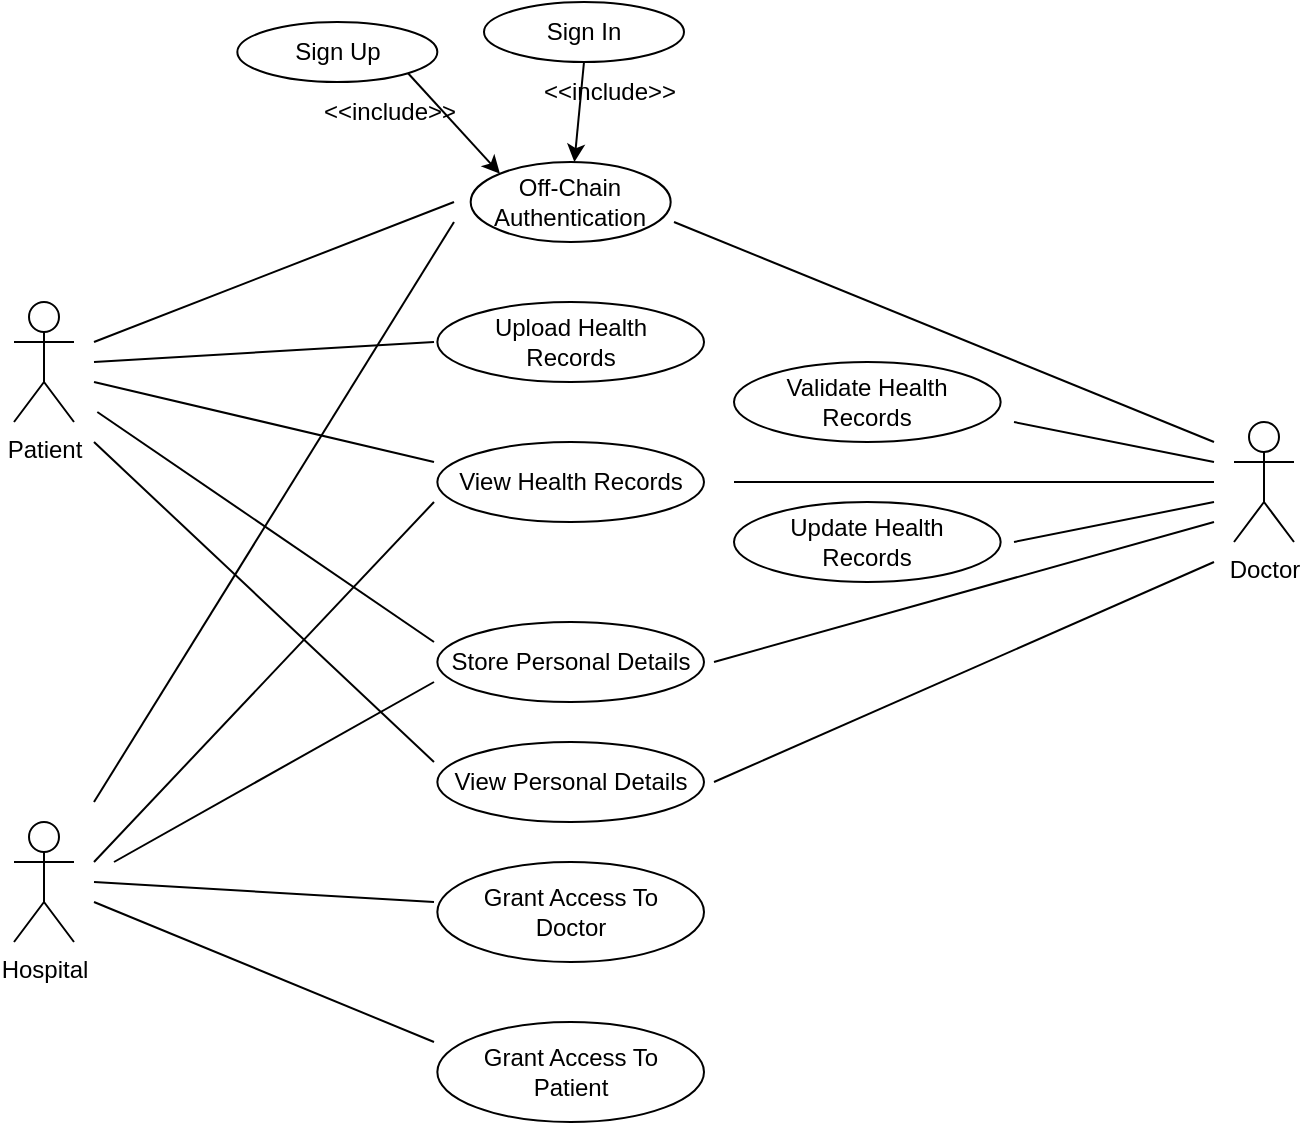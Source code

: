 <mxfile version="16.5.1" type="device"><diagram id="T7t2575CGGcUv5VlUR8q" name="Page-1"><mxGraphModel dx="415" dy="256" grid="1" gridSize="10" guides="1" tooltips="1" connect="1" arrows="1" fold="1" page="1" pageScale="1" pageWidth="827" pageHeight="1169" math="0" shadow="0"><root><mxCell id="0"/><mxCell id="1" parent="0"/><mxCell id="2kdNf68cK13ZKy9ZMxrV-2" value="View Health Records" style="ellipse;whiteSpace=wrap;html=1;" parent="1" vertex="1"><mxGeometry x="331.67" y="260" width="133.33" height="40" as="geometry"/></mxCell><mxCell id="2kdNf68cK13ZKy9ZMxrV-3" value="Upload Health &lt;br&gt;Records" style="ellipse;whiteSpace=wrap;html=1;" parent="1" vertex="1"><mxGeometry x="331.68" y="190" width="133.33" height="40" as="geometry"/></mxCell><mxCell id="2kdNf68cK13ZKy9ZMxrV-4" value="Grant Access To&lt;br&gt;Doctor" style="ellipse;whiteSpace=wrap;html=1;" parent="1" vertex="1"><mxGeometry x="331.67" y="470" width="133.33" height="50" as="geometry"/></mxCell><mxCell id="2kdNf68cK13ZKy9ZMxrV-5" value="Off-Chain&lt;br&gt;Authentication" style="ellipse;whiteSpace=wrap;html=1;" parent="1" vertex="1"><mxGeometry x="348.34" y="120" width="100" height="40" as="geometry"/></mxCell><mxCell id="2kdNf68cK13ZKy9ZMxrV-6" value="Patient" style="shape=umlActor;verticalLabelPosition=bottom;verticalAlign=top;html=1;outlineConnect=0;" parent="1" vertex="1"><mxGeometry x="120" y="190" width="30" height="60" as="geometry"/></mxCell><mxCell id="2kdNf68cK13ZKy9ZMxrV-10" value="Doctor" style="shape=umlActor;verticalLabelPosition=bottom;verticalAlign=top;html=1;outlineConnect=0;" parent="1" vertex="1"><mxGeometry x="730" y="250" width="30" height="60" as="geometry"/></mxCell><mxCell id="2kdNf68cK13ZKy9ZMxrV-11" value="Hospital" style="shape=umlActor;verticalLabelPosition=bottom;verticalAlign=top;html=1;outlineConnect=0;" parent="1" vertex="1"><mxGeometry x="120" y="450" width="30" height="60" as="geometry"/></mxCell><mxCell id="2kdNf68cK13ZKy9ZMxrV-12" value="" style="endArrow=none;html=1;rounded=0;" parent="1" edge="1"><mxGeometry width="50" height="50" relative="1" as="geometry"><mxPoint x="160" y="210" as="sourcePoint"/><mxPoint x="340" y="140" as="targetPoint"/></mxGeometry></mxCell><mxCell id="2kdNf68cK13ZKy9ZMxrV-15" value="" style="endArrow=none;html=1;rounded=0;" parent="1" edge="1"><mxGeometry width="50" height="50" relative="1" as="geometry"><mxPoint x="160" y="440" as="sourcePoint"/><mxPoint x="340" y="150" as="targetPoint"/></mxGeometry></mxCell><mxCell id="2kdNf68cK13ZKy9ZMxrV-17" value="" style="endArrow=none;html=1;rounded=0;" parent="1" edge="1"><mxGeometry width="50" height="50" relative="1" as="geometry"><mxPoint x="450" y="150" as="sourcePoint"/><mxPoint x="720" y="260" as="targetPoint"/></mxGeometry></mxCell><mxCell id="2kdNf68cK13ZKy9ZMxrV-20" value="Sign Up" style="ellipse;whiteSpace=wrap;html=1;" parent="1" vertex="1"><mxGeometry x="231.67" y="50" width="100" height="30" as="geometry"/></mxCell><mxCell id="2kdNf68cK13ZKy9ZMxrV-21" value="Sign In" style="ellipse;whiteSpace=wrap;html=1;" parent="1" vertex="1"><mxGeometry x="355" y="40" width="100" height="30" as="geometry"/></mxCell><mxCell id="2kdNf68cK13ZKy9ZMxrV-25" value="" style="endArrow=classic;html=1;rounded=0;exitX=1;exitY=1;exitDx=0;exitDy=0;entryX=0;entryY=0;entryDx=0;entryDy=0;" parent="1" source="2kdNf68cK13ZKy9ZMxrV-20" target="2kdNf68cK13ZKy9ZMxrV-5" edge="1"><mxGeometry width="50" height="50" relative="1" as="geometry"><mxPoint x="135" y="210" as="sourcePoint"/><mxPoint x="355" y="120" as="targetPoint"/></mxGeometry></mxCell><mxCell id="2kdNf68cK13ZKy9ZMxrV-26" value="" style="endArrow=classic;html=1;rounded=0;exitX=0.5;exitY=1;exitDx=0;exitDy=0;" parent="1" source="2kdNf68cK13ZKy9ZMxrV-21" target="2kdNf68cK13ZKy9ZMxrV-5" edge="1"><mxGeometry width="50" height="50" relative="1" as="geometry"><mxPoint x="327.025" y="85.607" as="sourcePoint"/><mxPoint x="372.985" y="134.393" as="targetPoint"/></mxGeometry></mxCell><mxCell id="2kdNf68cK13ZKy9ZMxrV-27" value="&amp;lt;&amp;lt;include&amp;gt;&amp;gt;" style="text;html=1;strokeColor=none;fillColor=none;align=center;verticalAlign=middle;whiteSpace=wrap;rounded=0;" parent="1" vertex="1"><mxGeometry x="278.34" y="80" width="60" height="30" as="geometry"/></mxCell><mxCell id="2kdNf68cK13ZKy9ZMxrV-28" value="&amp;lt;&amp;lt;include&amp;gt;&amp;gt;" style="text;html=1;strokeColor=none;fillColor=none;align=center;verticalAlign=middle;whiteSpace=wrap;rounded=0;" parent="1" vertex="1"><mxGeometry x="388.34" y="70" width="60" height="30" as="geometry"/></mxCell><mxCell id="2kdNf68cK13ZKy9ZMxrV-30" value="" style="endArrow=none;html=1;rounded=0;" parent="1" edge="1"><mxGeometry width="50" height="50" relative="1" as="geometry"><mxPoint x="160" y="230" as="sourcePoint"/><mxPoint x="330" y="270" as="targetPoint"/></mxGeometry></mxCell><mxCell id="2kdNf68cK13ZKy9ZMxrV-31" value="" style="endArrow=none;html=1;rounded=0;" parent="1" edge="1"><mxGeometry width="50" height="50" relative="1" as="geometry"><mxPoint x="160" y="470" as="sourcePoint"/><mxPoint x="330" y="290" as="targetPoint"/></mxGeometry></mxCell><mxCell id="2kdNf68cK13ZKy9ZMxrV-32" value="" style="endArrow=none;html=1;rounded=0;" parent="1" edge="1"><mxGeometry width="50" height="50" relative="1" as="geometry"><mxPoint x="480" y="280" as="sourcePoint"/><mxPoint x="720" y="280" as="targetPoint"/></mxGeometry></mxCell><mxCell id="2kdNf68cK13ZKy9ZMxrV-34" value="" style="endArrow=none;html=1;rounded=0;" parent="1" edge="1"><mxGeometry width="50" height="50" relative="1" as="geometry"><mxPoint x="160" y="220" as="sourcePoint"/><mxPoint x="330" y="210" as="targetPoint"/></mxGeometry></mxCell><mxCell id="2kdNf68cK13ZKy9ZMxrV-35" value="Validate Health &lt;br&gt;Records" style="ellipse;whiteSpace=wrap;html=1;" parent="1" vertex="1"><mxGeometry x="480" y="220" width="133.33" height="40" as="geometry"/></mxCell><mxCell id="2kdNf68cK13ZKy9ZMxrV-36" value="" style="endArrow=none;html=1;rounded=0;" parent="1" edge="1"><mxGeometry width="50" height="50" relative="1" as="geometry"><mxPoint x="620" y="250" as="sourcePoint"/><mxPoint x="720" y="270" as="targetPoint"/></mxGeometry></mxCell><mxCell id="2kdNf68cK13ZKy9ZMxrV-37" value="Update Health &lt;br&gt;Records" style="ellipse;whiteSpace=wrap;html=1;" parent="1" vertex="1"><mxGeometry x="480.0" y="290" width="133.33" height="40" as="geometry"/></mxCell><mxCell id="2kdNf68cK13ZKy9ZMxrV-38" value="" style="endArrow=none;html=1;rounded=0;" parent="1" edge="1"><mxGeometry width="50" height="50" relative="1" as="geometry"><mxPoint x="620" y="310" as="sourcePoint"/><mxPoint x="720" y="290" as="targetPoint"/></mxGeometry></mxCell><mxCell id="2kdNf68cK13ZKy9ZMxrV-40" value="Grant Access To&lt;br&gt;Patient" style="ellipse;whiteSpace=wrap;html=1;" parent="1" vertex="1"><mxGeometry x="331.67" y="550" width="133.33" height="50" as="geometry"/></mxCell><mxCell id="2kdNf68cK13ZKy9ZMxrV-41" value="" style="endArrow=none;html=1;rounded=0;" parent="1" edge="1"><mxGeometry width="50" height="50" relative="1" as="geometry"><mxPoint x="160" y="480" as="sourcePoint"/><mxPoint x="330" y="490" as="targetPoint"/></mxGeometry></mxCell><mxCell id="2kdNf68cK13ZKy9ZMxrV-42" value="" style="endArrow=none;html=1;rounded=0;" parent="1" edge="1"><mxGeometry width="50" height="50" relative="1" as="geometry"><mxPoint x="160" y="490" as="sourcePoint"/><mxPoint x="330" y="560" as="targetPoint"/></mxGeometry></mxCell><mxCell id="2kdNf68cK13ZKy9ZMxrV-47" value="Store Personal Details" style="ellipse;whiteSpace=wrap;html=1;" parent="1" vertex="1"><mxGeometry x="331.67" y="350" width="133.33" height="40" as="geometry"/></mxCell><mxCell id="2kdNf68cK13ZKy9ZMxrV-48" value="" style="endArrow=none;html=1;rounded=0;" parent="1" edge="1"><mxGeometry width="50" height="50" relative="1" as="geometry"><mxPoint x="170" y="470" as="sourcePoint"/><mxPoint x="330" y="380" as="targetPoint"/></mxGeometry></mxCell><mxCell id="2kdNf68cK13ZKy9ZMxrV-49" value="" style="endArrow=none;html=1;rounded=0;" parent="1" edge="1"><mxGeometry width="50" height="50" relative="1" as="geometry"><mxPoint x="470" y="370" as="sourcePoint"/><mxPoint x="720" y="300" as="targetPoint"/></mxGeometry></mxCell><mxCell id="2kdNf68cK13ZKy9ZMxrV-50" value="" style="endArrow=none;html=1;rounded=0;" parent="1" edge="1"><mxGeometry width="50" height="50" relative="1" as="geometry"><mxPoint x="161.67" y="245" as="sourcePoint"/><mxPoint x="330" y="360" as="targetPoint"/></mxGeometry></mxCell><mxCell id="2kdNf68cK13ZKy9ZMxrV-53" value="View Personal Details" style="ellipse;whiteSpace=wrap;html=1;" parent="1" vertex="1"><mxGeometry x="331.67" y="410" width="133.33" height="40" as="geometry"/></mxCell><mxCell id="2kdNf68cK13ZKy9ZMxrV-55" value="" style="endArrow=none;html=1;rounded=0;" parent="1" edge="1"><mxGeometry width="50" height="50" relative="1" as="geometry"><mxPoint x="470" y="430" as="sourcePoint"/><mxPoint x="720" y="320" as="targetPoint"/></mxGeometry></mxCell><mxCell id="2kdNf68cK13ZKy9ZMxrV-56" value="" style="endArrow=none;html=1;rounded=0;" parent="1" edge="1"><mxGeometry width="50" height="50" relative="1" as="geometry"><mxPoint x="160" y="260" as="sourcePoint"/><mxPoint x="330" y="420" as="targetPoint"/></mxGeometry></mxCell></root></mxGraphModel></diagram></mxfile>